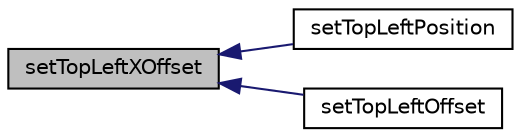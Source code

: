 digraph "setTopLeftXOffset"
{
  edge [fontname="Helvetica",fontsize="10",labelfontname="Helvetica",labelfontsize="10"];
  node [fontname="Helvetica",fontsize="10",shape=record];
  rankdir="LR";
  Node93 [label="setTopLeftXOffset",height=0.2,width=0.4,color="black", fillcolor="grey75", style="filled", fontcolor="black"];
  Node93 -> Node94 [dir="back",color="midnightblue",fontsize="10",style="solid",fontname="Helvetica"];
  Node94 [label="setTopLeftPosition",height=0.2,width=0.4,color="black", fillcolor="white", style="filled",URL="$class_p_h_p_excel___chart.html#aa42cff38ab076916dd17d1c8bbdadab8"];
  Node93 -> Node95 [dir="back",color="midnightblue",fontsize="10",style="solid",fontname="Helvetica"];
  Node95 [label="setTopLeftOffset",height=0.2,width=0.4,color="black", fillcolor="white", style="filled",URL="$class_p_h_p_excel___chart.html#a90d934640b2b529d4293d06d665ed1d2"];
}

